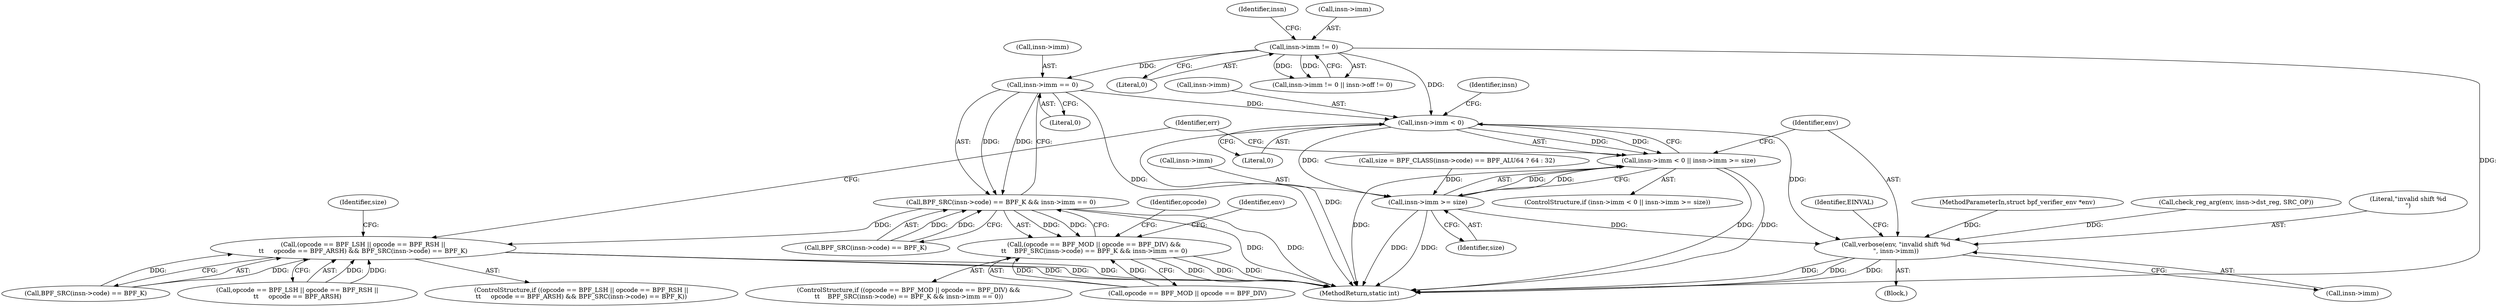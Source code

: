 digraph "0_linux_95a762e2c8c942780948091f8f2a4f32fce1ac6f@pointer" {
"1000567" [label="(Call,insn->imm == 0)"];
"1000489" [label="(Call,insn->imm != 0)"];
"1000560" [label="(Call,BPF_SRC(insn->code) == BPF_K && insn->imm == 0)"];
"1000552" [label="(Call,(opcode == BPF_MOD || opcode == BPF_DIV) &&\n\t\t    BPF_SRC(insn->code) == BPF_K && insn->imm == 0)"];
"1000580" [label="(Call,(opcode == BPF_LSH || opcode == BPF_RSH ||\n\t\t     opcode == BPF_ARSH) && BPF_SRC(insn->code) == BPF_K)"];
"1000613" [label="(Call,insn->imm < 0)"];
"1000612" [label="(Call,insn->imm < 0 || insn->imm >= size)"];
"1000618" [label="(Call,insn->imm >= size)"];
"1000624" [label="(Call,verbose(env, \"invalid shift %d\n\", insn->imm))"];
"1000560" [label="(Call,BPF_SRC(insn->code) == BPF_K && insn->imm == 0)"];
"1000493" [label="(Literal,0)"];
"1000496" [label="(Identifier,insn)"];
"1000580" [label="(Call,(opcode == BPF_LSH || opcode == BPF_RSH ||\n\t\t     opcode == BPF_ARSH) && BPF_SRC(insn->code) == BPF_K)"];
"1000613" [label="(Call,insn->imm < 0)"];
"1000541" [label="(Call,check_reg_arg(env, insn->dst_reg, SRC_OP))"];
"1000488" [label="(Call,insn->imm != 0 || insn->off != 0)"];
"1000592" [label="(Call,BPF_SRC(insn->code) == BPF_K)"];
"1000626" [label="(Literal,\"invalid shift %d\n\")"];
"1000651" [label="(MethodReturn,static int)"];
"1000600" [label="(Call,size = BPF_CLASS(insn->code) == BPF_ALU64 ? 64 : 32)"];
"1000627" [label="(Call,insn->imm)"];
"1000568" [label="(Call,insn->imm)"];
"1000581" [label="(Call,opcode == BPF_LSH || opcode == BPF_RSH ||\n\t\t     opcode == BPF_ARSH)"];
"1000623" [label="(Block,)"];
"1000583" [label="(Identifier,opcode)"];
"1000632" [label="(Identifier,EINVAL)"];
"1000625" [label="(Identifier,env)"];
"1000552" [label="(Call,(opcode == BPF_MOD || opcode == BPF_DIV) &&\n\t\t    BPF_SRC(insn->code) == BPF_K && insn->imm == 0)"];
"1000622" [label="(Identifier,size)"];
"1000567" [label="(Call,insn->imm == 0)"];
"1000489" [label="(Call,insn->imm != 0)"];
"1000618" [label="(Call,insn->imm >= size)"];
"1000620" [label="(Identifier,insn)"];
"1000601" [label="(Identifier,size)"];
"1000571" [label="(Literal,0)"];
"1000611" [label="(ControlStructure,if (insn->imm < 0 || insn->imm >= size))"];
"1000614" [label="(Call,insn->imm)"];
"1000619" [label="(Call,insn->imm)"];
"1000579" [label="(ControlStructure,if ((opcode == BPF_LSH || opcode == BPF_RSH ||\n\t\t     opcode == BPF_ARSH) && BPF_SRC(insn->code) == BPF_K))"];
"1000490" [label="(Call,insn->imm)"];
"1000553" [label="(Call,opcode == BPF_MOD || opcode == BPF_DIV)"];
"1000624" [label="(Call,verbose(env, \"invalid shift %d\n\", insn->imm))"];
"1000551" [label="(ControlStructure,if ((opcode == BPF_MOD || opcode == BPF_DIV) &&\n\t\t    BPF_SRC(insn->code) == BPF_K && insn->imm == 0))"];
"1000113" [label="(MethodParameterIn,struct bpf_verifier_env *env)"];
"1000574" [label="(Identifier,env)"];
"1000561" [label="(Call,BPF_SRC(insn->code) == BPF_K)"];
"1000612" [label="(Call,insn->imm < 0 || insn->imm >= size)"];
"1000617" [label="(Literal,0)"];
"1000634" [label="(Identifier,err)"];
"1000567" -> "1000560"  [label="AST: "];
"1000567" -> "1000571"  [label="CFG: "];
"1000568" -> "1000567"  [label="AST: "];
"1000571" -> "1000567"  [label="AST: "];
"1000560" -> "1000567"  [label="CFG: "];
"1000567" -> "1000651"  [label="DDG: "];
"1000567" -> "1000560"  [label="DDG: "];
"1000567" -> "1000560"  [label="DDG: "];
"1000489" -> "1000567"  [label="DDG: "];
"1000567" -> "1000613"  [label="DDG: "];
"1000489" -> "1000488"  [label="AST: "];
"1000489" -> "1000493"  [label="CFG: "];
"1000490" -> "1000489"  [label="AST: "];
"1000493" -> "1000489"  [label="AST: "];
"1000496" -> "1000489"  [label="CFG: "];
"1000488" -> "1000489"  [label="CFG: "];
"1000489" -> "1000651"  [label="DDG: "];
"1000489" -> "1000488"  [label="DDG: "];
"1000489" -> "1000488"  [label="DDG: "];
"1000489" -> "1000613"  [label="DDG: "];
"1000560" -> "1000552"  [label="AST: "];
"1000560" -> "1000561"  [label="CFG: "];
"1000561" -> "1000560"  [label="AST: "];
"1000552" -> "1000560"  [label="CFG: "];
"1000560" -> "1000651"  [label="DDG: "];
"1000560" -> "1000651"  [label="DDG: "];
"1000560" -> "1000552"  [label="DDG: "];
"1000560" -> "1000552"  [label="DDG: "];
"1000561" -> "1000560"  [label="DDG: "];
"1000561" -> "1000560"  [label="DDG: "];
"1000560" -> "1000580"  [label="DDG: "];
"1000552" -> "1000551"  [label="AST: "];
"1000552" -> "1000553"  [label="CFG: "];
"1000553" -> "1000552"  [label="AST: "];
"1000574" -> "1000552"  [label="CFG: "];
"1000583" -> "1000552"  [label="CFG: "];
"1000552" -> "1000651"  [label="DDG: "];
"1000552" -> "1000651"  [label="DDG: "];
"1000552" -> "1000651"  [label="DDG: "];
"1000553" -> "1000552"  [label="DDG: "];
"1000553" -> "1000552"  [label="DDG: "];
"1000580" -> "1000579"  [label="AST: "];
"1000580" -> "1000581"  [label="CFG: "];
"1000580" -> "1000592"  [label="CFG: "];
"1000581" -> "1000580"  [label="AST: "];
"1000592" -> "1000580"  [label="AST: "];
"1000601" -> "1000580"  [label="CFG: "];
"1000634" -> "1000580"  [label="CFG: "];
"1000580" -> "1000651"  [label="DDG: "];
"1000580" -> "1000651"  [label="DDG: "];
"1000580" -> "1000651"  [label="DDG: "];
"1000581" -> "1000580"  [label="DDG: "];
"1000581" -> "1000580"  [label="DDG: "];
"1000592" -> "1000580"  [label="DDG: "];
"1000592" -> "1000580"  [label="DDG: "];
"1000613" -> "1000612"  [label="AST: "];
"1000613" -> "1000617"  [label="CFG: "];
"1000614" -> "1000613"  [label="AST: "];
"1000617" -> "1000613"  [label="AST: "];
"1000620" -> "1000613"  [label="CFG: "];
"1000612" -> "1000613"  [label="CFG: "];
"1000613" -> "1000651"  [label="DDG: "];
"1000613" -> "1000612"  [label="DDG: "];
"1000613" -> "1000612"  [label="DDG: "];
"1000613" -> "1000618"  [label="DDG: "];
"1000613" -> "1000624"  [label="DDG: "];
"1000612" -> "1000611"  [label="AST: "];
"1000612" -> "1000618"  [label="CFG: "];
"1000618" -> "1000612"  [label="AST: "];
"1000625" -> "1000612"  [label="CFG: "];
"1000634" -> "1000612"  [label="CFG: "];
"1000612" -> "1000651"  [label="DDG: "];
"1000612" -> "1000651"  [label="DDG: "];
"1000612" -> "1000651"  [label="DDG: "];
"1000618" -> "1000612"  [label="DDG: "];
"1000618" -> "1000612"  [label="DDG: "];
"1000618" -> "1000622"  [label="CFG: "];
"1000619" -> "1000618"  [label="AST: "];
"1000622" -> "1000618"  [label="AST: "];
"1000618" -> "1000651"  [label="DDG: "];
"1000618" -> "1000651"  [label="DDG: "];
"1000600" -> "1000618"  [label="DDG: "];
"1000618" -> "1000624"  [label="DDG: "];
"1000624" -> "1000623"  [label="AST: "];
"1000624" -> "1000627"  [label="CFG: "];
"1000625" -> "1000624"  [label="AST: "];
"1000626" -> "1000624"  [label="AST: "];
"1000627" -> "1000624"  [label="AST: "];
"1000632" -> "1000624"  [label="CFG: "];
"1000624" -> "1000651"  [label="DDG: "];
"1000624" -> "1000651"  [label="DDG: "];
"1000624" -> "1000651"  [label="DDG: "];
"1000541" -> "1000624"  [label="DDG: "];
"1000113" -> "1000624"  [label="DDG: "];
}
